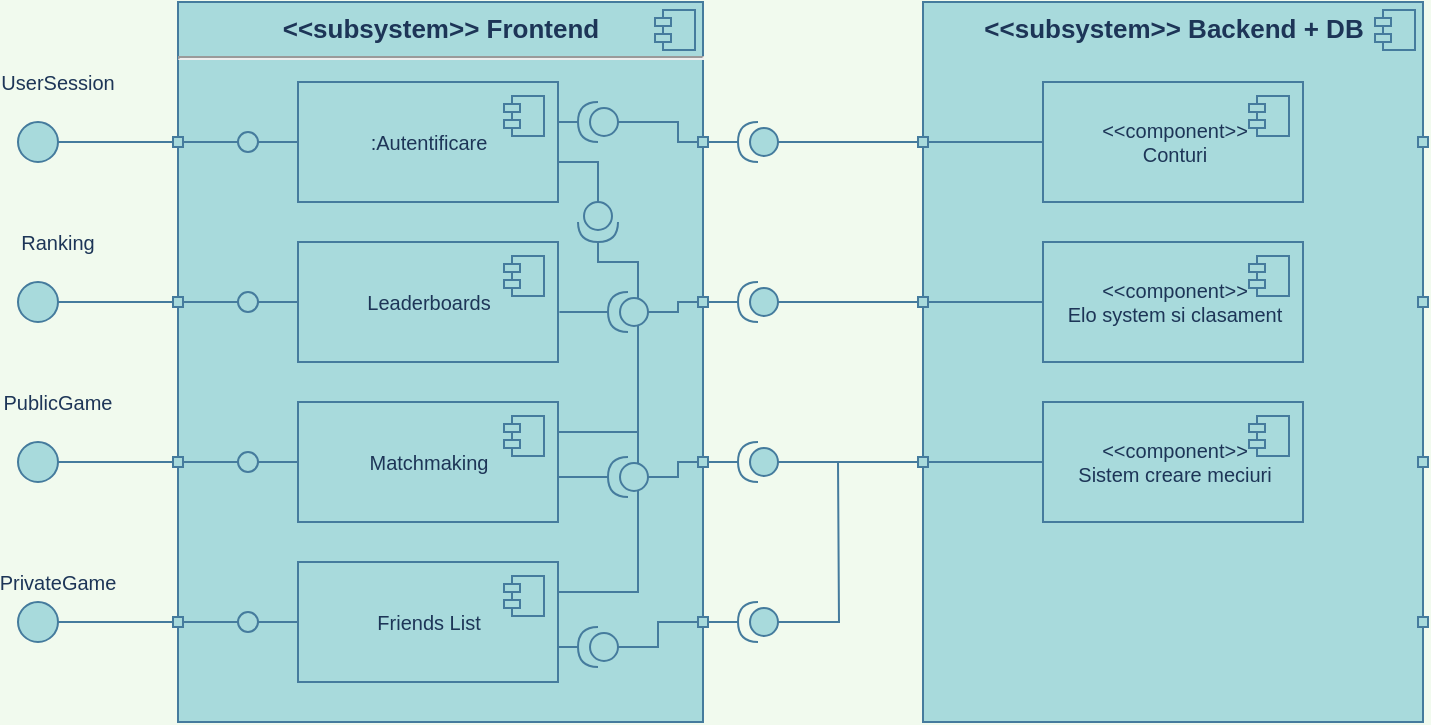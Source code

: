 <mxfile version="14.6.1" type="device"><diagram id="NGaw68c0mUI2bg8byo9H" name="Page-1"><mxGraphModel dx="1768" dy="1313" grid="1" gridSize="10" guides="1" tooltips="1" connect="1" arrows="1" fold="1" page="1" pageScale="1" pageWidth="850" pageHeight="1100" background="#F1FAEE" math="0" shadow="0"><root><mxCell id="0"/><mxCell id="1" parent="0"/><mxCell id="_zQ5pK-0TGHwbNgEB1tW-7" value="&lt;p style=&quot;margin: 0px ; margin-top: 6px ; text-align: center&quot;&gt;&lt;b style=&quot;font-size: 13px&quot;&gt;&amp;lt;&amp;lt;subsystem&amp;gt;&amp;gt; Frontend&lt;/b&gt;&lt;/p&gt;&lt;hr&gt;&lt;p style=&quot;margin: 0px ; margin-left: 8px&quot;&gt;&lt;br&gt;&lt;/p&gt;" style="align=left;overflow=fill;html=1;dropTarget=0;fontSize=10;fillColor=#A8DADC;strokeColor=#457B9D;fontColor=#1D3557;" vertex="1" parent="1"><mxGeometry x="-760" y="80" width="262.5" height="360" as="geometry"/></mxCell><mxCell id="_zQ5pK-0TGHwbNgEB1tW-8" value="" style="shape=component;jettyWidth=8;jettyHeight=4;fillColor=#A8DADC;strokeColor=#457B9D;fontColor=#1D3557;" vertex="1" parent="_zQ5pK-0TGHwbNgEB1tW-7"><mxGeometry x="1" width="20" height="20" relative="1" as="geometry"><mxPoint x="-24" y="4" as="offset"/></mxGeometry></mxCell><mxCell id="_zQ5pK-0TGHwbNgEB1tW-17" value=":Autentificare" style="html=1;dropTarget=0;fontSize=10;fillColor=#A8DADC;strokeColor=#457B9D;fontColor=#1D3557;" vertex="1" parent="1"><mxGeometry x="-700" y="120" width="130" height="60" as="geometry"/></mxCell><mxCell id="_zQ5pK-0TGHwbNgEB1tW-18" value="" style="shape=module;jettyWidth=8;jettyHeight=4;fillColor=#A8DADC;strokeColor=#457B9D;fontColor=#1D3557;" vertex="1" parent="_zQ5pK-0TGHwbNgEB1tW-17"><mxGeometry x="1" width="20" height="20" relative="1" as="geometry"><mxPoint x="-27" y="7" as="offset"/></mxGeometry></mxCell><mxCell id="_zQ5pK-0TGHwbNgEB1tW-21" value="Leaderboards" style="html=1;dropTarget=0;fontSize=10;fillColor=#A8DADC;strokeColor=#457B9D;fontColor=#1D3557;" vertex="1" parent="1"><mxGeometry x="-700" y="200" width="130" height="60" as="geometry"/></mxCell><mxCell id="_zQ5pK-0TGHwbNgEB1tW-22" value="" style="shape=module;jettyWidth=8;jettyHeight=4;fillColor=#A8DADC;strokeColor=#457B9D;fontColor=#1D3557;" vertex="1" parent="_zQ5pK-0TGHwbNgEB1tW-21"><mxGeometry x="1" width="20" height="20" relative="1" as="geometry"><mxPoint x="-27" y="7" as="offset"/></mxGeometry></mxCell><mxCell id="_zQ5pK-0TGHwbNgEB1tW-131" style="edgeStyle=orthogonalEdgeStyle;rounded=0;orthogonalLoop=1;jettySize=auto;html=1;exitX=0;exitY=0.5;exitDx=0;exitDy=0;entryX=1;entryY=0.5;entryDx=0;entryDy=0;fontSize=10;endArrow=none;endFill=0;strokeColor=#457B9D;fontColor=#1D3557;labelBackgroundColor=#F1FAEE;" edge="1" parent="1" source="_zQ5pK-0TGHwbNgEB1tW-25" target="_zQ5pK-0TGHwbNgEB1tW-129"><mxGeometry relative="1" as="geometry"/></mxCell><mxCell id="_zQ5pK-0TGHwbNgEB1tW-25" value="Matchmaking" style="html=1;dropTarget=0;fontSize=10;fillColor=#A8DADC;strokeColor=#457B9D;fontColor=#1D3557;" vertex="1" parent="1"><mxGeometry x="-700" y="280" width="130" height="60" as="geometry"/></mxCell><mxCell id="_zQ5pK-0TGHwbNgEB1tW-26" value="" style="shape=module;jettyWidth=8;jettyHeight=4;fillColor=#A8DADC;strokeColor=#457B9D;fontColor=#1D3557;" vertex="1" parent="_zQ5pK-0TGHwbNgEB1tW-25"><mxGeometry x="1" width="20" height="20" relative="1" as="geometry"><mxPoint x="-27" y="7" as="offset"/></mxGeometry></mxCell><mxCell id="_zQ5pK-0TGHwbNgEB1tW-133" style="edgeStyle=orthogonalEdgeStyle;rounded=0;orthogonalLoop=1;jettySize=auto;html=1;exitX=0;exitY=0.5;exitDx=0;exitDy=0;entryX=1;entryY=0.5;entryDx=0;entryDy=0;fontSize=10;endArrow=none;endFill=0;strokeColor=#457B9D;fontColor=#1D3557;labelBackgroundColor=#F1FAEE;" edge="1" parent="1" source="_zQ5pK-0TGHwbNgEB1tW-27" target="_zQ5pK-0TGHwbNgEB1tW-130"><mxGeometry relative="1" as="geometry"/></mxCell><mxCell id="_zQ5pK-0TGHwbNgEB1tW-138" style="edgeStyle=orthogonalEdgeStyle;rounded=0;orthogonalLoop=1;jettySize=auto;html=1;exitX=1;exitY=0.25;exitDx=0;exitDy=0;fontSize=10;endArrow=none;endFill=0;strokeColor=#457B9D;fontColor=#1D3557;labelBackgroundColor=#F1FAEE;" edge="1" parent="1" source="_zQ5pK-0TGHwbNgEB1tW-27"><mxGeometry relative="1" as="geometry"><mxPoint x="-530" y="300" as="targetPoint"/><Array as="points"><mxPoint x="-530" y="375"/><mxPoint x="-530" y="290"/></Array></mxGeometry></mxCell><mxCell id="_zQ5pK-0TGHwbNgEB1tW-27" value="Friends List" style="html=1;dropTarget=0;fontSize=10;fillColor=#A8DADC;strokeColor=#457B9D;fontColor=#1D3557;" vertex="1" parent="1"><mxGeometry x="-700" y="360" width="130" height="60" as="geometry"/></mxCell><mxCell id="_zQ5pK-0TGHwbNgEB1tW-28" value="" style="shape=module;jettyWidth=8;jettyHeight=4;fillColor=#A8DADC;strokeColor=#457B9D;fontColor=#1D3557;" vertex="1" parent="_zQ5pK-0TGHwbNgEB1tW-27"><mxGeometry x="1" width="20" height="20" relative="1" as="geometry"><mxPoint x="-27" y="7" as="offset"/></mxGeometry></mxCell><mxCell id="_zQ5pK-0TGHwbNgEB1tW-42" value="" style="rounded=0;whiteSpace=wrap;html=1;fontSize=10;fillColor=#A8DADC;strokeColor=#457B9D;fontColor=#1D3557;" vertex="1" parent="1"><mxGeometry x="-762.5" y="387.5" width="5" height="5" as="geometry"/></mxCell><mxCell id="_zQ5pK-0TGHwbNgEB1tW-43" value="" style="rounded=0;whiteSpace=wrap;html=1;fontSize=10;fillColor=#A8DADC;strokeColor=#457B9D;fontColor=#1D3557;" vertex="1" parent="1"><mxGeometry x="-762.5" y="307.5" width="5" height="5" as="geometry"/></mxCell><mxCell id="_zQ5pK-0TGHwbNgEB1tW-122" style="edgeStyle=orthogonalEdgeStyle;rounded=0;orthogonalLoop=1;jettySize=auto;html=1;exitX=1;exitY=0.5;exitDx=0;exitDy=0;entryX=0;entryY=0.5;entryDx=0;entryDy=0;fontSize=10;endArrow=none;endFill=0;strokeColor=#457B9D;fontColor=#1D3557;labelBackgroundColor=#F1FAEE;" edge="1" parent="1" source="_zQ5pK-0TGHwbNgEB1tW-44" target="_zQ5pK-0TGHwbNgEB1tW-119"><mxGeometry relative="1" as="geometry"/></mxCell><mxCell id="_zQ5pK-0TGHwbNgEB1tW-44" value="" style="rounded=0;whiteSpace=wrap;html=1;fontSize=10;fillColor=#A8DADC;strokeColor=#457B9D;fontColor=#1D3557;" vertex="1" parent="1"><mxGeometry x="-762.5" y="227.5" width="5" height="5" as="geometry"/></mxCell><mxCell id="_zQ5pK-0TGHwbNgEB1tW-45" value="" style="rounded=0;whiteSpace=wrap;html=1;fontSize=10;fillColor=#A8DADC;strokeColor=#457B9D;fontColor=#1D3557;" vertex="1" parent="1"><mxGeometry x="-762.5" y="147.5" width="5" height="5" as="geometry"/></mxCell><mxCell id="_zQ5pK-0TGHwbNgEB1tW-162" style="edgeStyle=orthogonalEdgeStyle;rounded=0;orthogonalLoop=1;jettySize=auto;html=1;exitX=1;exitY=0.5;exitDx=0;exitDy=0;entryX=1;entryY=0.5;entryDx=0;entryDy=0;entryPerimeter=0;fontSize=10;endArrow=none;endFill=0;strokeColor=#457B9D;fontColor=#1D3557;labelBackgroundColor=#F1FAEE;" edge="1" parent="1" source="_zQ5pK-0TGHwbNgEB1tW-52"><mxGeometry relative="1" as="geometry"><mxPoint x="-480" y="390" as="targetPoint"/></mxGeometry></mxCell><mxCell id="_zQ5pK-0TGHwbNgEB1tW-52" value="" style="rounded=0;whiteSpace=wrap;html=1;fontSize=10;fillColor=#A8DADC;strokeColor=#457B9D;fontColor=#1D3557;" vertex="1" parent="1"><mxGeometry x="-500" y="387.5" width="5" height="5" as="geometry"/></mxCell><mxCell id="_zQ5pK-0TGHwbNgEB1tW-163" style="edgeStyle=orthogonalEdgeStyle;rounded=0;orthogonalLoop=1;jettySize=auto;html=1;exitX=1;exitY=0.5;exitDx=0;exitDy=0;entryX=1;entryY=0.5;entryDx=0;entryDy=0;entryPerimeter=0;fontSize=10;endArrow=none;endFill=0;strokeColor=#457B9D;fontColor=#1D3557;labelBackgroundColor=#F1FAEE;" edge="1" parent="1" source="_zQ5pK-0TGHwbNgEB1tW-53"><mxGeometry relative="1" as="geometry"><mxPoint x="-480" y="310" as="targetPoint"/></mxGeometry></mxCell><mxCell id="_zQ5pK-0TGHwbNgEB1tW-53" value="" style="rounded=0;whiteSpace=wrap;html=1;fontSize=10;fillColor=#A8DADC;strokeColor=#457B9D;fontColor=#1D3557;" vertex="1" parent="1"><mxGeometry x="-500" y="307.5" width="5" height="5" as="geometry"/></mxCell><mxCell id="_zQ5pK-0TGHwbNgEB1tW-164" style="edgeStyle=orthogonalEdgeStyle;rounded=0;orthogonalLoop=1;jettySize=auto;html=1;exitX=1;exitY=0.5;exitDx=0;exitDy=0;entryX=1;entryY=0.5;entryDx=0;entryDy=0;entryPerimeter=0;fontSize=10;endArrow=none;endFill=0;strokeColor=#457B9D;fontColor=#1D3557;labelBackgroundColor=#F1FAEE;" edge="1" parent="1" source="_zQ5pK-0TGHwbNgEB1tW-54"><mxGeometry relative="1" as="geometry"><mxPoint x="-480" y="230" as="targetPoint"/></mxGeometry></mxCell><mxCell id="_zQ5pK-0TGHwbNgEB1tW-54" value="" style="rounded=0;whiteSpace=wrap;html=1;fontSize=10;fillColor=#A8DADC;strokeColor=#457B9D;fontColor=#1D3557;" vertex="1" parent="1"><mxGeometry x="-500" y="227.5" width="5" height="5" as="geometry"/></mxCell><mxCell id="_zQ5pK-0TGHwbNgEB1tW-55" value="" style="rounded=0;whiteSpace=wrap;html=1;fontSize=10;fillColor=#A8DADC;strokeColor=#457B9D;fontColor=#1D3557;" vertex="1" parent="1"><mxGeometry x="-500" y="147.5" width="5" height="5" as="geometry"/></mxCell><mxCell id="_zQ5pK-0TGHwbNgEB1tW-56" value="&lt;p style=&quot;margin: 0px ; margin-top: 6px ; text-align: center&quot;&gt;&lt;b style=&quot;font-size: 13px&quot;&gt;&amp;lt;&amp;lt;subsystem&amp;gt;&amp;gt; Backend + DB&lt;/b&gt;&lt;/p&gt;" style="align=left;overflow=fill;html=1;dropTarget=0;fontSize=10;fillColor=#A8DADC;strokeColor=#457B9D;fontColor=#1D3557;" vertex="1" parent="1"><mxGeometry x="-387.5" y="80" width="250" height="360" as="geometry"/></mxCell><mxCell id="_zQ5pK-0TGHwbNgEB1tW-57" value="" style="shape=component;jettyWidth=8;jettyHeight=4;fillColor=#A8DADC;strokeColor=#457B9D;fontColor=#1D3557;" vertex="1" parent="_zQ5pK-0TGHwbNgEB1tW-56"><mxGeometry x="1" width="20" height="20" relative="1" as="geometry"><mxPoint x="-24" y="4" as="offset"/></mxGeometry></mxCell><mxCell id="_zQ5pK-0TGHwbNgEB1tW-184" style="edgeStyle=orthogonalEdgeStyle;rounded=0;orthogonalLoop=1;jettySize=auto;html=1;exitX=0;exitY=0.5;exitDx=0;exitDy=0;entryX=1;entryY=0.5;entryDx=0;entryDy=0;fontSize=10;endArrow=none;endFill=0;strokeColor=#457B9D;fontColor=#1D3557;labelBackgroundColor=#F1FAEE;" edge="1" parent="1" source="_zQ5pK-0TGHwbNgEB1tW-58" target="_zQ5pK-0TGHwbNgEB1tW-69"><mxGeometry relative="1" as="geometry"/></mxCell><mxCell id="_zQ5pK-0TGHwbNgEB1tW-58" value="&amp;lt;&amp;lt;component&amp;gt;&amp;gt;&lt;br&gt;Conturi" style="html=1;dropTarget=0;fontSize=10;fillColor=#A8DADC;strokeColor=#457B9D;fontColor=#1D3557;" vertex="1" parent="1"><mxGeometry x="-327.5" y="120" width="130" height="60" as="geometry"/></mxCell><mxCell id="_zQ5pK-0TGHwbNgEB1tW-59" value="" style="shape=module;jettyWidth=8;jettyHeight=4;fillColor=#A8DADC;strokeColor=#457B9D;fontColor=#1D3557;" vertex="1" parent="_zQ5pK-0TGHwbNgEB1tW-58"><mxGeometry x="1" width="20" height="20" relative="1" as="geometry"><mxPoint x="-27" y="7" as="offset"/></mxGeometry></mxCell><mxCell id="_zQ5pK-0TGHwbNgEB1tW-183" style="edgeStyle=orthogonalEdgeStyle;rounded=0;orthogonalLoop=1;jettySize=auto;html=1;exitX=0;exitY=0.5;exitDx=0;exitDy=0;entryX=1;entryY=0.5;entryDx=0;entryDy=0;fontSize=10;endArrow=none;endFill=0;strokeColor=#457B9D;fontColor=#1D3557;labelBackgroundColor=#F1FAEE;" edge="1" parent="1" source="_zQ5pK-0TGHwbNgEB1tW-60" target="_zQ5pK-0TGHwbNgEB1tW-68"><mxGeometry relative="1" as="geometry"/></mxCell><mxCell id="_zQ5pK-0TGHwbNgEB1tW-60" value="&amp;lt;&amp;lt;component&amp;gt;&amp;gt;&lt;br&gt;Elo system si clasament" style="html=1;dropTarget=0;fontSize=10;fillColor=#A8DADC;strokeColor=#457B9D;fontColor=#1D3557;" vertex="1" parent="1"><mxGeometry x="-327.5" y="200" width="130" height="60" as="geometry"/></mxCell><mxCell id="_zQ5pK-0TGHwbNgEB1tW-61" value="" style="shape=module;jettyWidth=8;jettyHeight=4;fillColor=#A8DADC;strokeColor=#457B9D;fontColor=#1D3557;" vertex="1" parent="_zQ5pK-0TGHwbNgEB1tW-60"><mxGeometry x="1" width="20" height="20" relative="1" as="geometry"><mxPoint x="-27" y="7" as="offset"/></mxGeometry></mxCell><mxCell id="_zQ5pK-0TGHwbNgEB1tW-182" style="edgeStyle=orthogonalEdgeStyle;rounded=0;orthogonalLoop=1;jettySize=auto;html=1;exitX=0;exitY=0.5;exitDx=0;exitDy=0;entryX=1;entryY=0.5;entryDx=0;entryDy=0;fontSize=10;endArrow=none;endFill=0;strokeColor=#457B9D;fontColor=#1D3557;labelBackgroundColor=#F1FAEE;" edge="1" parent="1" source="_zQ5pK-0TGHwbNgEB1tW-62" target="_zQ5pK-0TGHwbNgEB1tW-67"><mxGeometry relative="1" as="geometry"/></mxCell><mxCell id="_zQ5pK-0TGHwbNgEB1tW-62" value="&amp;lt;&amp;lt;component&amp;gt;&amp;gt;&lt;br&gt;Sistem creare meciuri" style="html=1;dropTarget=0;fontSize=10;fillColor=#A8DADC;strokeColor=#457B9D;fontColor=#1D3557;" vertex="1" parent="1"><mxGeometry x="-327.5" y="280" width="130" height="60" as="geometry"/></mxCell><mxCell id="_zQ5pK-0TGHwbNgEB1tW-63" value="" style="shape=module;jettyWidth=8;jettyHeight=4;fillColor=#A8DADC;strokeColor=#457B9D;fontColor=#1D3557;" vertex="1" parent="_zQ5pK-0TGHwbNgEB1tW-62"><mxGeometry x="1" width="20" height="20" relative="1" as="geometry"><mxPoint x="-27" y="7" as="offset"/></mxGeometry></mxCell><mxCell id="_zQ5pK-0TGHwbNgEB1tW-67" value="" style="rounded=0;whiteSpace=wrap;html=1;fontSize=10;fillColor=#A8DADC;strokeColor=#457B9D;fontColor=#1D3557;" vertex="1" parent="1"><mxGeometry x="-390" y="307.5" width="5" height="5" as="geometry"/></mxCell><mxCell id="_zQ5pK-0TGHwbNgEB1tW-68" value="" style="rounded=0;whiteSpace=wrap;html=1;fontSize=10;fillColor=#A8DADC;strokeColor=#457B9D;fontColor=#1D3557;" vertex="1" parent="1"><mxGeometry x="-390" y="227.5" width="5" height="5" as="geometry"/></mxCell><mxCell id="_zQ5pK-0TGHwbNgEB1tW-69" value="" style="rounded=0;whiteSpace=wrap;html=1;fontSize=10;fillColor=#A8DADC;strokeColor=#457B9D;fontColor=#1D3557;" vertex="1" parent="1"><mxGeometry x="-390" y="147.5" width="5" height="5" as="geometry"/></mxCell><mxCell id="_zQ5pK-0TGHwbNgEB1tW-70" value="" style="rounded=0;whiteSpace=wrap;html=1;fontSize=10;fillColor=#A8DADC;strokeColor=#457B9D;fontColor=#1D3557;" vertex="1" parent="1"><mxGeometry x="-140" y="387.5" width="5" height="5" as="geometry"/></mxCell><mxCell id="_zQ5pK-0TGHwbNgEB1tW-71" value="" style="rounded=0;whiteSpace=wrap;html=1;fontSize=10;fillColor=#A8DADC;strokeColor=#457B9D;fontColor=#1D3557;" vertex="1" parent="1"><mxGeometry x="-140" y="307.5" width="5" height="5" as="geometry"/></mxCell><mxCell id="_zQ5pK-0TGHwbNgEB1tW-72" value="" style="rounded=0;whiteSpace=wrap;html=1;fontSize=10;fillColor=#A8DADC;strokeColor=#457B9D;fontColor=#1D3557;" vertex="1" parent="1"><mxGeometry x="-140" y="227.5" width="5" height="5" as="geometry"/></mxCell><mxCell id="_zQ5pK-0TGHwbNgEB1tW-73" value="" style="rounded=0;whiteSpace=wrap;html=1;fontSize=10;fillColor=#A8DADC;strokeColor=#457B9D;fontColor=#1D3557;" vertex="1" parent="1"><mxGeometry x="-140" y="147.5" width="5" height="5" as="geometry"/></mxCell><mxCell id="_zQ5pK-0TGHwbNgEB1tW-128" style="edgeStyle=orthogonalEdgeStyle;rounded=0;orthogonalLoop=1;jettySize=auto;html=1;exitX=1;exitY=0.5;exitDx=0;exitDy=0;entryX=0;entryY=0.5;entryDx=0;entryDy=0;fontSize=10;endArrow=none;endFill=0;strokeColor=#457B9D;fontColor=#1D3557;labelBackgroundColor=#F1FAEE;" edge="1" parent="1" source="_zQ5pK-0TGHwbNgEB1tW-94" target="_zQ5pK-0TGHwbNgEB1tW-43"><mxGeometry relative="1" as="geometry"/></mxCell><mxCell id="_zQ5pK-0TGHwbNgEB1tW-94" value="" style="ellipse;whiteSpace=wrap;html=1;aspect=fixed;fontSize=10;fillColor=#A8DADC;strokeColor=#457B9D;fontColor=#1D3557;" vertex="1" parent="1"><mxGeometry x="-840" y="300" width="20" height="20" as="geometry"/></mxCell><mxCell id="_zQ5pK-0TGHwbNgEB1tW-135" style="edgeStyle=orthogonalEdgeStyle;rounded=0;orthogonalLoop=1;jettySize=auto;html=1;exitX=1;exitY=0.5;exitDx=0;exitDy=0;entryX=0;entryY=0.5;entryDx=0;entryDy=0;fontSize=10;endArrow=none;endFill=0;strokeColor=#457B9D;fontColor=#1D3557;labelBackgroundColor=#F1FAEE;" edge="1" parent="1" source="_zQ5pK-0TGHwbNgEB1tW-95" target="_zQ5pK-0TGHwbNgEB1tW-42"><mxGeometry relative="1" as="geometry"/></mxCell><mxCell id="_zQ5pK-0TGHwbNgEB1tW-95" value="" style="ellipse;whiteSpace=wrap;html=1;aspect=fixed;fontSize=10;fillColor=#A8DADC;strokeColor=#457B9D;fontColor=#1D3557;" vertex="1" parent="1"><mxGeometry x="-840" y="380" width="20" height="20" as="geometry"/></mxCell><mxCell id="_zQ5pK-0TGHwbNgEB1tW-121" style="edgeStyle=orthogonalEdgeStyle;rounded=0;orthogonalLoop=1;jettySize=auto;html=1;exitX=1;exitY=0.5;exitDx=0;exitDy=0;entryX=0;entryY=0.5;entryDx=0;entryDy=0;fontSize=10;endArrow=none;endFill=0;strokeColor=#457B9D;fontColor=#1D3557;labelBackgroundColor=#F1FAEE;" edge="1" parent="1" source="_zQ5pK-0TGHwbNgEB1tW-114" target="_zQ5pK-0TGHwbNgEB1tW-44"><mxGeometry relative="1" as="geometry"/></mxCell><mxCell id="_zQ5pK-0TGHwbNgEB1tW-114" value="" style="ellipse;whiteSpace=wrap;html=1;aspect=fixed;fontSize=10;fillColor=#A8DADC;strokeColor=#457B9D;fontColor=#1D3557;" vertex="1" parent="1"><mxGeometry x="-840" y="220" width="20" height="20" as="geometry"/></mxCell><mxCell id="_zQ5pK-0TGHwbNgEB1tW-117" style="edgeStyle=orthogonalEdgeStyle;rounded=0;orthogonalLoop=1;jettySize=auto;html=1;exitX=1;exitY=0.5;exitDx=0;exitDy=0;entryX=0;entryY=0.5;entryDx=0;entryDy=0;fontSize=10;endArrow=none;endFill=0;strokeColor=#457B9D;fontColor=#1D3557;labelBackgroundColor=#F1FAEE;" edge="1" parent="1" source="_zQ5pK-0TGHwbNgEB1tW-115" target="_zQ5pK-0TGHwbNgEB1tW-45"><mxGeometry relative="1" as="geometry"/></mxCell><mxCell id="_zQ5pK-0TGHwbNgEB1tW-115" value="" style="ellipse;whiteSpace=wrap;html=1;aspect=fixed;fontSize=10;fillColor=#A8DADC;strokeColor=#457B9D;fontColor=#1D3557;" vertex="1" parent="1"><mxGeometry x="-840" y="140" width="20" height="20" as="geometry"/></mxCell><mxCell id="_zQ5pK-0TGHwbNgEB1tW-116" value="UserSession" style="text;html=1;strokeColor=none;fillColor=none;align=center;verticalAlign=middle;whiteSpace=wrap;rounded=0;fontSize=10;fontColor=#1D3557;" vertex="1" parent="1"><mxGeometry x="-840" y="110" width="40" height="20" as="geometry"/></mxCell><mxCell id="_zQ5pK-0TGHwbNgEB1tW-124" style="edgeStyle=orthogonalEdgeStyle;rounded=0;orthogonalLoop=1;jettySize=auto;html=1;exitX=1;exitY=0.5;exitDx=0;exitDy=0;entryX=0;entryY=0.5;entryDx=0;entryDy=0;fontSize=10;endArrow=none;endFill=0;strokeColor=#457B9D;fontColor=#1D3557;labelBackgroundColor=#F1FAEE;" edge="1" parent="1" source="_zQ5pK-0TGHwbNgEB1tW-118" target="_zQ5pK-0TGHwbNgEB1tW-17"><mxGeometry relative="1" as="geometry"/></mxCell><mxCell id="_zQ5pK-0TGHwbNgEB1tW-126" style="edgeStyle=orthogonalEdgeStyle;rounded=0;orthogonalLoop=1;jettySize=auto;html=1;exitX=0;exitY=0.5;exitDx=0;exitDy=0;entryX=1;entryY=0.5;entryDx=0;entryDy=0;fontSize=10;endArrow=none;endFill=0;strokeColor=#457B9D;fontColor=#1D3557;labelBackgroundColor=#F1FAEE;" edge="1" parent="1" source="_zQ5pK-0TGHwbNgEB1tW-118" target="_zQ5pK-0TGHwbNgEB1tW-45"><mxGeometry relative="1" as="geometry"/></mxCell><mxCell id="_zQ5pK-0TGHwbNgEB1tW-118" value="" style="ellipse;whiteSpace=wrap;html=1;aspect=fixed;fontSize=10;fillColor=#A8DADC;strokeColor=#457B9D;fontColor=#1D3557;" vertex="1" parent="1"><mxGeometry x="-730" y="145" width="10" height="10" as="geometry"/></mxCell><mxCell id="_zQ5pK-0TGHwbNgEB1tW-123" style="edgeStyle=orthogonalEdgeStyle;rounded=0;orthogonalLoop=1;jettySize=auto;html=1;exitX=1;exitY=0.5;exitDx=0;exitDy=0;entryX=0;entryY=0.5;entryDx=0;entryDy=0;fontSize=10;endArrow=none;endFill=0;strokeColor=#457B9D;fontColor=#1D3557;labelBackgroundColor=#F1FAEE;" edge="1" parent="1" source="_zQ5pK-0TGHwbNgEB1tW-119" target="_zQ5pK-0TGHwbNgEB1tW-21"><mxGeometry relative="1" as="geometry"/></mxCell><mxCell id="_zQ5pK-0TGHwbNgEB1tW-119" value="" style="ellipse;whiteSpace=wrap;html=1;aspect=fixed;fontSize=10;fillColor=#A8DADC;strokeColor=#457B9D;fontColor=#1D3557;" vertex="1" parent="1"><mxGeometry x="-730" y="225" width="10" height="10" as="geometry"/></mxCell><mxCell id="_zQ5pK-0TGHwbNgEB1tW-120" value="Ranking" style="text;html=1;strokeColor=none;fillColor=none;align=center;verticalAlign=middle;whiteSpace=wrap;rounded=0;fontSize=10;fontColor=#1D3557;" vertex="1" parent="1"><mxGeometry x="-840" y="190" width="40" height="20" as="geometry"/></mxCell><mxCell id="_zQ5pK-0TGHwbNgEB1tW-127" value="PublicGame" style="text;html=1;strokeColor=none;fillColor=none;align=center;verticalAlign=middle;whiteSpace=wrap;rounded=0;fontSize=10;fontColor=#1D3557;" vertex="1" parent="1"><mxGeometry x="-840" y="270" width="40" height="20" as="geometry"/></mxCell><mxCell id="_zQ5pK-0TGHwbNgEB1tW-132" style="edgeStyle=orthogonalEdgeStyle;rounded=0;orthogonalLoop=1;jettySize=auto;html=1;exitX=0;exitY=0.5;exitDx=0;exitDy=0;entryX=1;entryY=0.5;entryDx=0;entryDy=0;fontSize=10;endArrow=none;endFill=0;strokeColor=#457B9D;fontColor=#1D3557;labelBackgroundColor=#F1FAEE;" edge="1" parent="1" source="_zQ5pK-0TGHwbNgEB1tW-129" target="_zQ5pK-0TGHwbNgEB1tW-43"><mxGeometry relative="1" as="geometry"/></mxCell><mxCell id="_zQ5pK-0TGHwbNgEB1tW-129" value="" style="ellipse;whiteSpace=wrap;html=1;aspect=fixed;fontSize=10;fillColor=#A8DADC;strokeColor=#457B9D;fontColor=#1D3557;" vertex="1" parent="1"><mxGeometry x="-730" y="305" width="10" height="10" as="geometry"/></mxCell><mxCell id="_zQ5pK-0TGHwbNgEB1tW-134" style="edgeStyle=orthogonalEdgeStyle;rounded=0;orthogonalLoop=1;jettySize=auto;html=1;exitX=0;exitY=0.5;exitDx=0;exitDy=0;entryX=1;entryY=0.5;entryDx=0;entryDy=0;fontSize=10;endArrow=none;endFill=0;strokeColor=#457B9D;fontColor=#1D3557;labelBackgroundColor=#F1FAEE;" edge="1" parent="1" source="_zQ5pK-0TGHwbNgEB1tW-130" target="_zQ5pK-0TGHwbNgEB1tW-42"><mxGeometry relative="1" as="geometry"/></mxCell><mxCell id="_zQ5pK-0TGHwbNgEB1tW-130" value="" style="ellipse;whiteSpace=wrap;html=1;aspect=fixed;fontSize=10;fillColor=#A8DADC;strokeColor=#457B9D;fontColor=#1D3557;" vertex="1" parent="1"><mxGeometry x="-730" y="385" width="10" height="10" as="geometry"/></mxCell><mxCell id="_zQ5pK-0TGHwbNgEB1tW-136" value="PrivateGame" style="text;html=1;strokeColor=none;fillColor=none;align=center;verticalAlign=middle;whiteSpace=wrap;rounded=0;fontSize=10;fontColor=#1D3557;" vertex="1" parent="1"><mxGeometry x="-840" y="360" width="40" height="20" as="geometry"/></mxCell><mxCell id="_zQ5pK-0TGHwbNgEB1tW-141" style="edgeStyle=orthogonalEdgeStyle;rounded=0;orthogonalLoop=1;jettySize=auto;html=1;exitX=0;exitY=0.5;exitDx=0;exitDy=0;exitPerimeter=0;fontSize=10;endArrow=none;endFill=0;strokeColor=#457B9D;fontColor=#1D3557;labelBackgroundColor=#F1FAEE;" edge="1" parent="1" source="_zQ5pK-0TGHwbNgEB1tW-139"><mxGeometry relative="1" as="geometry"><mxPoint x="-570" y="160" as="targetPoint"/><Array as="points"><mxPoint x="-550" y="160"/><mxPoint x="-570" y="160"/></Array></mxGeometry></mxCell><mxCell id="_zQ5pK-0TGHwbNgEB1tW-139" value="" style="shape=providedRequiredInterface;html=1;verticalLabelPosition=bottom;fontSize=10;direction=south;fillColor=#A8DADC;strokeColor=#457B9D;fontColor=#1D3557;" vertex="1" parent="1"><mxGeometry x="-560" y="180" width="20" height="20" as="geometry"/></mxCell><mxCell id="_zQ5pK-0TGHwbNgEB1tW-140" value="" style="edgeStyle=orthogonalEdgeStyle;rounded=0;orthogonalLoop=1;jettySize=auto;html=1;exitX=1;exitY=0.25;exitDx=0;exitDy=0;fontSize=10;endArrow=none;endFill=0;entryX=1;entryY=0.5;entryDx=0;entryDy=0;strokeColor=#457B9D;fontColor=#1D3557;labelBackgroundColor=#F1FAEE;" edge="1" parent="1" source="_zQ5pK-0TGHwbNgEB1tW-25" target="_zQ5pK-0TGHwbNgEB1tW-139"><mxGeometry relative="1" as="geometry"><mxPoint x="-570" y="295" as="sourcePoint"/><mxPoint x="-570" y="150" as="targetPoint"/><Array as="points"><mxPoint x="-530" y="295"/><mxPoint x="-530" y="210"/><mxPoint x="-550" y="210"/></Array></mxGeometry></mxCell><mxCell id="_zQ5pK-0TGHwbNgEB1tW-153" style="edgeStyle=orthogonalEdgeStyle;rounded=0;orthogonalLoop=1;jettySize=auto;html=1;exitX=0;exitY=0.5;exitDx=0;exitDy=0;exitPerimeter=0;entryX=0;entryY=0.5;entryDx=0;entryDy=0;fontSize=10;endArrow=none;endFill=0;strokeColor=#457B9D;fontColor=#1D3557;labelBackgroundColor=#F1FAEE;" edge="1" parent="1" source="_zQ5pK-0TGHwbNgEB1tW-144" target="_zQ5pK-0TGHwbNgEB1tW-52"><mxGeometry relative="1" as="geometry"/></mxCell><mxCell id="_zQ5pK-0TGHwbNgEB1tW-154" style="edgeStyle=orthogonalEdgeStyle;rounded=0;orthogonalLoop=1;jettySize=auto;html=1;exitX=1;exitY=0.5;exitDx=0;exitDy=0;exitPerimeter=0;entryX=1.001;entryY=0.721;entryDx=0;entryDy=0;entryPerimeter=0;fontSize=10;endArrow=none;endFill=0;strokeColor=#457B9D;fontColor=#1D3557;labelBackgroundColor=#F1FAEE;" edge="1" parent="1" source="_zQ5pK-0TGHwbNgEB1tW-144" target="_zQ5pK-0TGHwbNgEB1tW-27"><mxGeometry relative="1" as="geometry"/></mxCell><mxCell id="_zQ5pK-0TGHwbNgEB1tW-144" value="" style="shape=providedRequiredInterface;html=1;verticalLabelPosition=bottom;fontSize=10;direction=west;fillColor=#A8DADC;strokeColor=#457B9D;fontColor=#1D3557;" vertex="1" parent="1"><mxGeometry x="-560" y="392.5" width="20" height="20" as="geometry"/></mxCell><mxCell id="_zQ5pK-0TGHwbNgEB1tW-152" style="edgeStyle=orthogonalEdgeStyle;rounded=0;orthogonalLoop=1;jettySize=auto;html=1;exitX=0;exitY=0.5;exitDx=0;exitDy=0;exitPerimeter=0;entryX=0;entryY=0.5;entryDx=0;entryDy=0;fontSize=10;endArrow=none;endFill=0;strokeColor=#457B9D;fontColor=#1D3557;labelBackgroundColor=#F1FAEE;" edge="1" parent="1" source="_zQ5pK-0TGHwbNgEB1tW-145" target="_zQ5pK-0TGHwbNgEB1tW-53"><mxGeometry relative="1" as="geometry"><Array as="points"><mxPoint x="-510" y="318"/><mxPoint x="-510" y="310"/></Array></mxGeometry></mxCell><mxCell id="_zQ5pK-0TGHwbNgEB1tW-155" style="edgeStyle=orthogonalEdgeStyle;rounded=0;orthogonalLoop=1;jettySize=auto;html=1;exitX=1;exitY=0.5;exitDx=0;exitDy=0;exitPerimeter=0;entryX=0.998;entryY=0.624;entryDx=0;entryDy=0;entryPerimeter=0;fontSize=10;endArrow=none;endFill=0;strokeColor=#457B9D;fontColor=#1D3557;labelBackgroundColor=#F1FAEE;" edge="1" parent="1" source="_zQ5pK-0TGHwbNgEB1tW-145" target="_zQ5pK-0TGHwbNgEB1tW-25"><mxGeometry relative="1" as="geometry"/></mxCell><mxCell id="_zQ5pK-0TGHwbNgEB1tW-145" value="" style="shape=providedRequiredInterface;html=1;verticalLabelPosition=bottom;fontSize=10;direction=west;fillColor=#A8DADC;strokeColor=#457B9D;fontColor=#1D3557;" vertex="1" parent="1"><mxGeometry x="-545" y="307.5" width="20" height="20" as="geometry"/></mxCell><mxCell id="_zQ5pK-0TGHwbNgEB1tW-151" style="edgeStyle=orthogonalEdgeStyle;rounded=0;orthogonalLoop=1;jettySize=auto;html=1;exitX=0;exitY=0.5;exitDx=0;exitDy=0;exitPerimeter=0;entryX=0;entryY=0.5;entryDx=0;entryDy=0;fontSize=10;endArrow=none;endFill=0;strokeColor=#457B9D;fontColor=#1D3557;labelBackgroundColor=#F1FAEE;" edge="1" parent="1" source="_zQ5pK-0TGHwbNgEB1tW-146" target="_zQ5pK-0TGHwbNgEB1tW-54"><mxGeometry relative="1" as="geometry"><Array as="points"><mxPoint x="-510" y="235"/><mxPoint x="-510" y="230"/></Array></mxGeometry></mxCell><mxCell id="_zQ5pK-0TGHwbNgEB1tW-156" style="edgeStyle=orthogonalEdgeStyle;rounded=0;orthogonalLoop=1;jettySize=auto;html=1;exitX=1;exitY=0.5;exitDx=0;exitDy=0;exitPerimeter=0;entryX=1.005;entryY=0.57;entryDx=0;entryDy=0;entryPerimeter=0;fontSize=10;endArrow=none;endFill=0;strokeColor=#457B9D;fontColor=#1D3557;labelBackgroundColor=#F1FAEE;" edge="1" parent="1" source="_zQ5pK-0TGHwbNgEB1tW-146" target="_zQ5pK-0TGHwbNgEB1tW-21"><mxGeometry relative="1" as="geometry"/></mxCell><mxCell id="_zQ5pK-0TGHwbNgEB1tW-146" value="" style="shape=providedRequiredInterface;html=1;verticalLabelPosition=bottom;fontSize=10;direction=west;fillColor=#A8DADC;strokeColor=#457B9D;fontColor=#1D3557;" vertex="1" parent="1"><mxGeometry x="-545" y="225" width="20" height="20" as="geometry"/></mxCell><mxCell id="_zQ5pK-0TGHwbNgEB1tW-148" style="edgeStyle=orthogonalEdgeStyle;rounded=0;orthogonalLoop=1;jettySize=auto;html=1;exitX=0;exitY=0.5;exitDx=0;exitDy=0;exitPerimeter=0;entryX=0;entryY=0.5;entryDx=0;entryDy=0;fontSize=10;endArrow=none;endFill=0;strokeColor=#457B9D;fontColor=#1D3557;labelBackgroundColor=#F1FAEE;" edge="1" parent="1" source="_zQ5pK-0TGHwbNgEB1tW-147" target="_zQ5pK-0TGHwbNgEB1tW-55"><mxGeometry relative="1" as="geometry"><Array as="points"><mxPoint x="-510" y="140"/><mxPoint x="-510" y="150"/></Array></mxGeometry></mxCell><mxCell id="_zQ5pK-0TGHwbNgEB1tW-157" style="edgeStyle=orthogonalEdgeStyle;rounded=0;orthogonalLoop=1;jettySize=auto;html=1;exitX=1;exitY=0.5;exitDx=0;exitDy=0;exitPerimeter=0;entryX=1.003;entryY=0.337;entryDx=0;entryDy=0;entryPerimeter=0;fontSize=10;endArrow=none;endFill=0;strokeColor=#457B9D;fontColor=#1D3557;labelBackgroundColor=#F1FAEE;" edge="1" parent="1" source="_zQ5pK-0TGHwbNgEB1tW-147" target="_zQ5pK-0TGHwbNgEB1tW-17"><mxGeometry relative="1" as="geometry"/></mxCell><mxCell id="_zQ5pK-0TGHwbNgEB1tW-147" value="" style="shape=providedRequiredInterface;html=1;verticalLabelPosition=bottom;fontSize=10;direction=west;fillColor=#A8DADC;strokeColor=#457B9D;fontColor=#1D3557;" vertex="1" parent="1"><mxGeometry x="-560" y="130" width="20" height="20" as="geometry"/></mxCell><mxCell id="_zQ5pK-0TGHwbNgEB1tW-169" style="edgeStyle=orthogonalEdgeStyle;rounded=0;orthogonalLoop=1;jettySize=auto;html=1;exitX=1;exitY=0.5;exitDx=0;exitDy=0;exitPerimeter=0;entryX=1;entryY=0.5;entryDx=0;entryDy=0;fontSize=10;endArrow=none;endFill=0;strokeColor=#457B9D;fontColor=#1D3557;labelBackgroundColor=#F1FAEE;" edge="1" parent="1" target="_zQ5pK-0TGHwbNgEB1tW-55"><mxGeometry relative="1" as="geometry"><mxPoint x="-480" y="150" as="sourcePoint"/></mxGeometry></mxCell><mxCell id="_zQ5pK-0TGHwbNgEB1tW-178" style="edgeStyle=orthogonalEdgeStyle;rounded=0;orthogonalLoop=1;jettySize=auto;html=1;exitX=0;exitY=0.5;exitDx=0;exitDy=0;exitPerimeter=0;fontSize=10;endArrow=none;endFill=0;strokeColor=#457B9D;fontColor=#1D3557;labelBackgroundColor=#F1FAEE;" edge="1" parent="1" source="_zQ5pK-0TGHwbNgEB1tW-170"><mxGeometry relative="1" as="geometry"><mxPoint x="-430" y="310" as="targetPoint"/></mxGeometry></mxCell><mxCell id="_zQ5pK-0TGHwbNgEB1tW-170" value="" style="shape=providedRequiredInterface;html=1;verticalLabelPosition=bottom;fontSize=10;direction=west;fillColor=#A8DADC;strokeColor=#457B9D;fontColor=#1D3557;" vertex="1" parent="1"><mxGeometry x="-480" y="380" width="20" height="20" as="geometry"/></mxCell><mxCell id="_zQ5pK-0TGHwbNgEB1tW-177" style="edgeStyle=orthogonalEdgeStyle;rounded=0;orthogonalLoop=1;jettySize=auto;html=1;exitX=0;exitY=0.5;exitDx=0;exitDy=0;exitPerimeter=0;entryX=0;entryY=0.5;entryDx=0;entryDy=0;fontSize=10;endArrow=none;endFill=0;strokeColor=#457B9D;fontColor=#1D3557;labelBackgroundColor=#F1FAEE;" edge="1" parent="1" source="_zQ5pK-0TGHwbNgEB1tW-171" target="_zQ5pK-0TGHwbNgEB1tW-67"><mxGeometry relative="1" as="geometry"/></mxCell><mxCell id="_zQ5pK-0TGHwbNgEB1tW-171" value="" style="shape=providedRequiredInterface;html=1;verticalLabelPosition=bottom;fontSize=10;direction=west;fillColor=#A8DADC;strokeColor=#457B9D;fontColor=#1D3557;" vertex="1" parent="1"><mxGeometry x="-480" y="300" width="20" height="20" as="geometry"/></mxCell><mxCell id="_zQ5pK-0TGHwbNgEB1tW-176" style="edgeStyle=orthogonalEdgeStyle;rounded=0;orthogonalLoop=1;jettySize=auto;html=1;exitX=0;exitY=0.5;exitDx=0;exitDy=0;exitPerimeter=0;entryX=0;entryY=0.5;entryDx=0;entryDy=0;fontSize=10;endArrow=none;endFill=0;strokeColor=#457B9D;fontColor=#1D3557;labelBackgroundColor=#F1FAEE;" edge="1" parent="1" source="_zQ5pK-0TGHwbNgEB1tW-172" target="_zQ5pK-0TGHwbNgEB1tW-68"><mxGeometry relative="1" as="geometry"/></mxCell><mxCell id="_zQ5pK-0TGHwbNgEB1tW-172" value="" style="shape=providedRequiredInterface;html=1;verticalLabelPosition=bottom;fontSize=10;direction=west;fillColor=#A8DADC;strokeColor=#457B9D;fontColor=#1D3557;" vertex="1" parent="1"><mxGeometry x="-480" y="220" width="20" height="20" as="geometry"/></mxCell><mxCell id="_zQ5pK-0TGHwbNgEB1tW-175" style="edgeStyle=orthogonalEdgeStyle;rounded=0;orthogonalLoop=1;jettySize=auto;html=1;exitX=0;exitY=0.5;exitDx=0;exitDy=0;exitPerimeter=0;entryX=0;entryY=0.5;entryDx=0;entryDy=0;fontSize=10;endArrow=none;endFill=0;strokeColor=#457B9D;fontColor=#1D3557;labelBackgroundColor=#F1FAEE;" edge="1" parent="1" source="_zQ5pK-0TGHwbNgEB1tW-173" target="_zQ5pK-0TGHwbNgEB1tW-69"><mxGeometry relative="1" as="geometry"/></mxCell><mxCell id="_zQ5pK-0TGHwbNgEB1tW-173" value="" style="shape=providedRequiredInterface;html=1;verticalLabelPosition=bottom;fontSize=10;direction=west;fillColor=#A8DADC;strokeColor=#457B9D;fontColor=#1D3557;" vertex="1" parent="1"><mxGeometry x="-480" y="140" width="20" height="20" as="geometry"/></mxCell></root></mxGraphModel></diagram></mxfile>